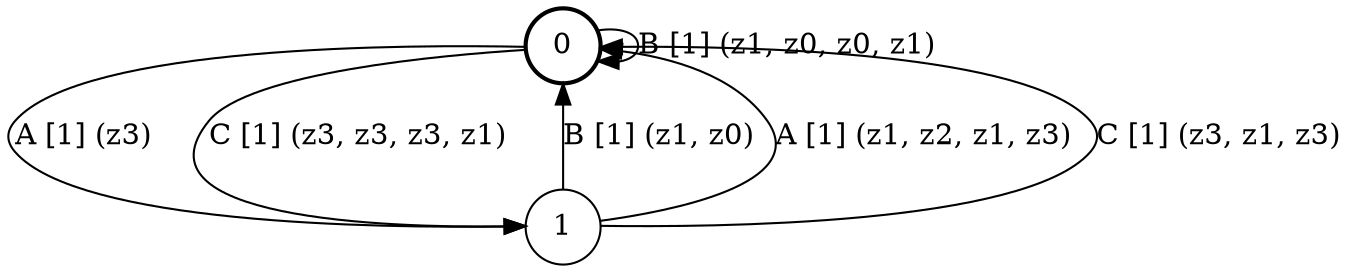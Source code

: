# generated file, don't try to modify
# command: dot -Tpng <filename> > tree.png
digraph Automaton {
    node [shape = circle];
    0 [style = "bold"];
    0 -> 0 [label = "B [1] (z1, z0, z0, z1) "];
    0 -> 1 [label = "A [1] (z3) "];
    0 -> 1 [label = "C [1] (z3, z3, z3, z1) "];
    1 -> 0 [label = "B [1] (z1, z0) "];
    1 -> 0 [label = "A [1] (z1, z2, z1, z3) "];
    1 -> 0 [label = "C [1] (z3, z1, z3) "];
}
